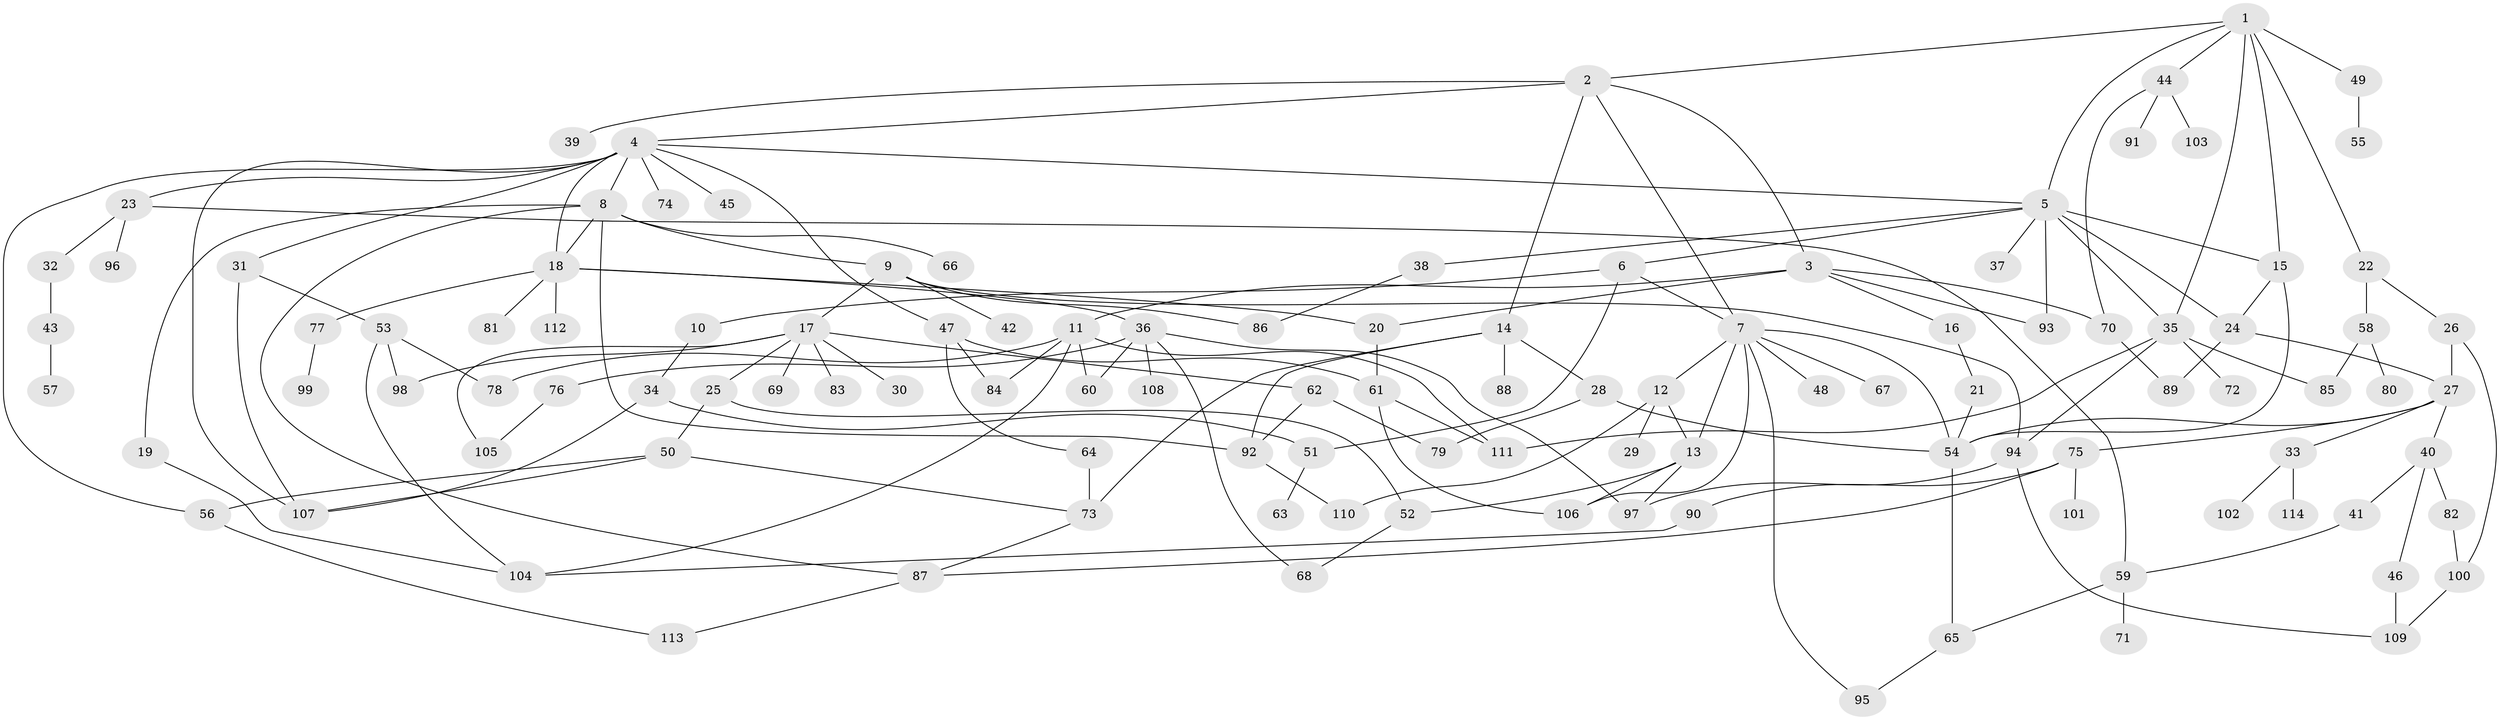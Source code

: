 // Generated by graph-tools (version 1.1) at 2025/34/03/09/25 02:34:03]
// undirected, 114 vertices, 169 edges
graph export_dot {
graph [start="1"]
  node [color=gray90,style=filled];
  1;
  2;
  3;
  4;
  5;
  6;
  7;
  8;
  9;
  10;
  11;
  12;
  13;
  14;
  15;
  16;
  17;
  18;
  19;
  20;
  21;
  22;
  23;
  24;
  25;
  26;
  27;
  28;
  29;
  30;
  31;
  32;
  33;
  34;
  35;
  36;
  37;
  38;
  39;
  40;
  41;
  42;
  43;
  44;
  45;
  46;
  47;
  48;
  49;
  50;
  51;
  52;
  53;
  54;
  55;
  56;
  57;
  58;
  59;
  60;
  61;
  62;
  63;
  64;
  65;
  66;
  67;
  68;
  69;
  70;
  71;
  72;
  73;
  74;
  75;
  76;
  77;
  78;
  79;
  80;
  81;
  82;
  83;
  84;
  85;
  86;
  87;
  88;
  89;
  90;
  91;
  92;
  93;
  94;
  95;
  96;
  97;
  98;
  99;
  100;
  101;
  102;
  103;
  104;
  105;
  106;
  107;
  108;
  109;
  110;
  111;
  112;
  113;
  114;
  1 -- 2;
  1 -- 22;
  1 -- 44;
  1 -- 49;
  1 -- 35;
  1 -- 15;
  1 -- 5;
  2 -- 3;
  2 -- 4;
  2 -- 14;
  2 -- 39;
  2 -- 7;
  3 -- 11;
  3 -- 16;
  3 -- 20;
  3 -- 93;
  3 -- 70;
  4 -- 5;
  4 -- 8;
  4 -- 18;
  4 -- 23;
  4 -- 31;
  4 -- 45;
  4 -- 47;
  4 -- 56;
  4 -- 74;
  4 -- 107;
  5 -- 6;
  5 -- 15;
  5 -- 35;
  5 -- 37;
  5 -- 38;
  5 -- 93;
  5 -- 24;
  6 -- 7;
  6 -- 10;
  6 -- 51;
  7 -- 12;
  7 -- 48;
  7 -- 54;
  7 -- 67;
  7 -- 13;
  7 -- 95;
  7 -- 106;
  8 -- 9;
  8 -- 19;
  8 -- 66;
  8 -- 87;
  8 -- 18;
  8 -- 92;
  9 -- 17;
  9 -- 42;
  9 -- 86;
  9 -- 94;
  10 -- 34;
  11 -- 84;
  11 -- 104;
  11 -- 78;
  11 -- 111;
  11 -- 60;
  12 -- 13;
  12 -- 29;
  12 -- 110;
  13 -- 52;
  13 -- 97;
  13 -- 106;
  14 -- 28;
  14 -- 88;
  14 -- 92;
  14 -- 73;
  15 -- 24;
  15 -- 54;
  16 -- 21;
  17 -- 25;
  17 -- 30;
  17 -- 62;
  17 -- 69;
  17 -- 83;
  17 -- 105;
  17 -- 98;
  18 -- 36;
  18 -- 77;
  18 -- 81;
  18 -- 112;
  18 -- 20;
  19 -- 104;
  20 -- 61;
  21 -- 54;
  22 -- 26;
  22 -- 58;
  23 -- 32;
  23 -- 59;
  23 -- 96;
  24 -- 27;
  24 -- 89;
  25 -- 50;
  25 -- 52;
  26 -- 27;
  26 -- 100;
  27 -- 33;
  27 -- 40;
  27 -- 75;
  27 -- 54;
  28 -- 79;
  28 -- 54;
  31 -- 53;
  31 -- 107;
  32 -- 43;
  33 -- 102;
  33 -- 114;
  34 -- 107;
  34 -- 51;
  35 -- 72;
  35 -- 94;
  35 -- 111;
  35 -- 85;
  36 -- 60;
  36 -- 76;
  36 -- 97;
  36 -- 108;
  36 -- 68;
  38 -- 86;
  40 -- 41;
  40 -- 46;
  40 -- 82;
  41 -- 59;
  43 -- 57;
  44 -- 70;
  44 -- 91;
  44 -- 103;
  46 -- 109;
  47 -- 64;
  47 -- 84;
  47 -- 61;
  49 -- 55;
  50 -- 107;
  50 -- 73;
  50 -- 56;
  51 -- 63;
  52 -- 68;
  53 -- 78;
  53 -- 98;
  53 -- 104;
  54 -- 65;
  56 -- 113;
  58 -- 80;
  58 -- 85;
  59 -- 71;
  59 -- 65;
  61 -- 106;
  61 -- 111;
  62 -- 92;
  62 -- 79;
  64 -- 73;
  65 -- 95;
  70 -- 89;
  73 -- 87;
  75 -- 90;
  75 -- 101;
  75 -- 87;
  76 -- 105;
  77 -- 99;
  82 -- 100;
  87 -- 113;
  90 -- 104;
  92 -- 110;
  94 -- 97;
  94 -- 109;
  100 -- 109;
}
